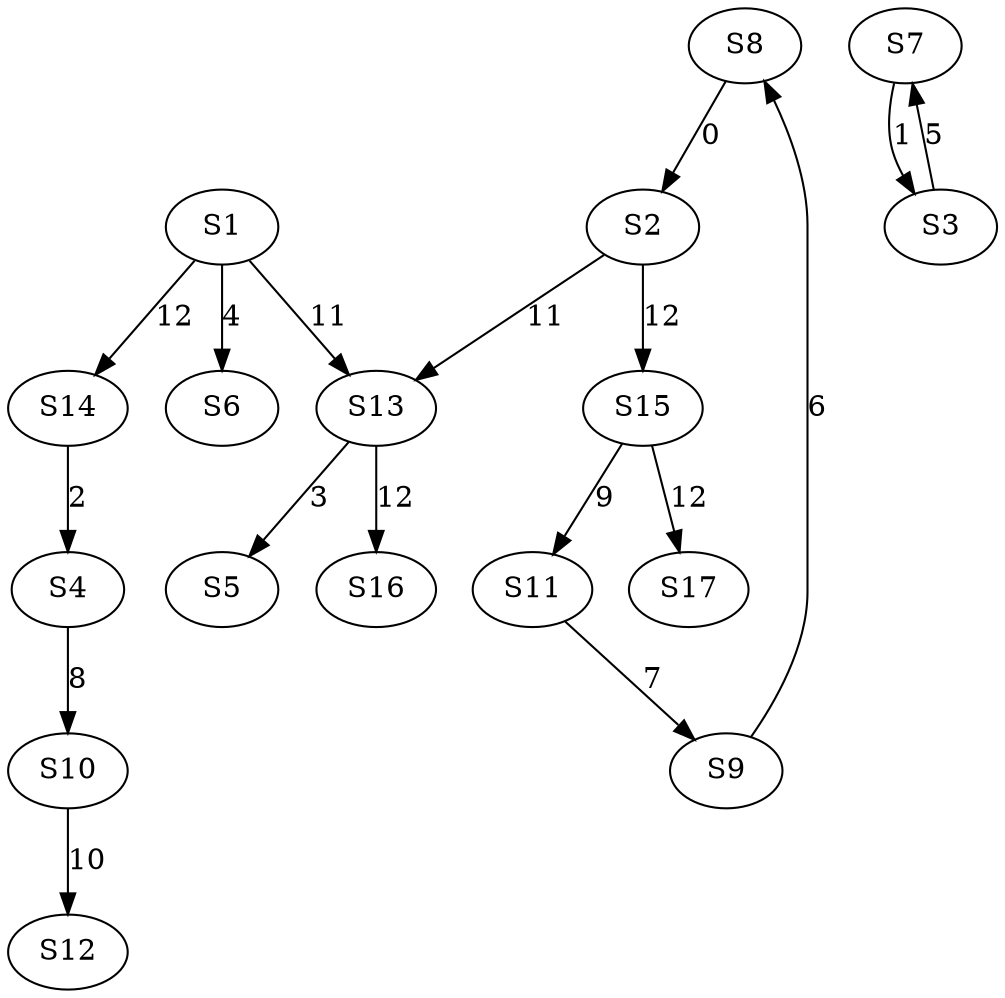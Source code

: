 strict digraph {
	S8 -> S2 [ label = 0 ];
	S7 -> S3 [ label = 1 ];
	S14 -> S4 [ label = 2 ];
	S13 -> S5 [ label = 3 ];
	S1 -> S6 [ label = 4 ];
	S3 -> S7 [ label = 5 ];
	S9 -> S8 [ label = 6 ];
	S11 -> S9 [ label = 7 ];
	S4 -> S10 [ label = 8 ];
	S15 -> S11 [ label = 9 ];
	S10 -> S12 [ label = 10 ];
	S1 -> S13 [ label = 11 ];
	S1 -> S14 [ label = 12 ];
	S2 -> S15 [ label = 12 ];
	S13 -> S16 [ label = 12 ];
	S15 -> S17 [ label = 12 ];
	S2 -> S13 [ label = 11 ];
}
